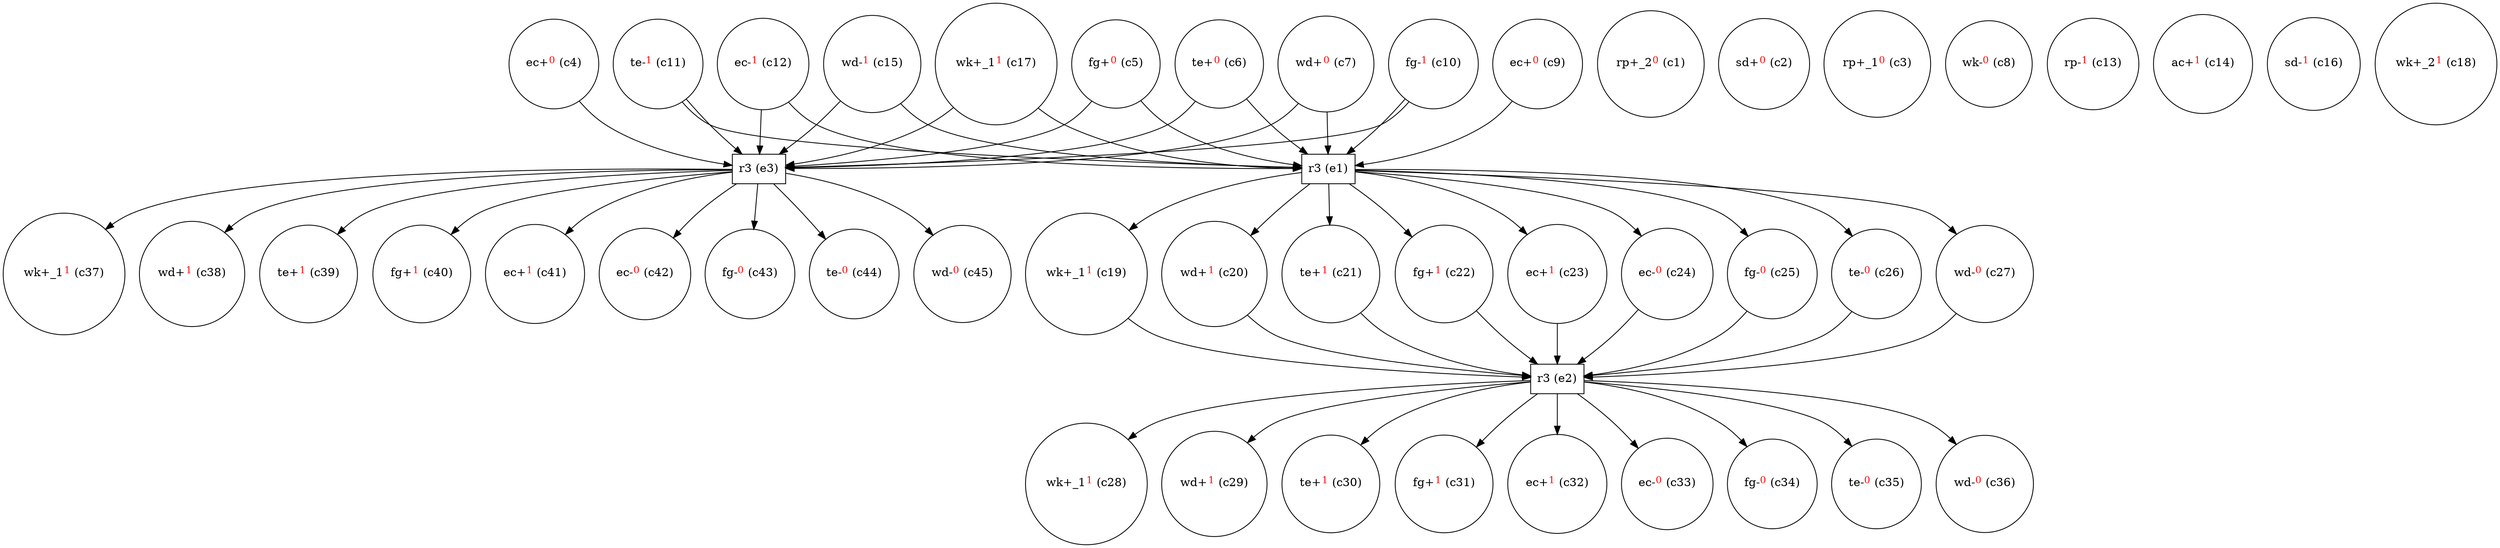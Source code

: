digraph test {
  c4 -> e3;
  c5 -> e3;
  c5 -> e1;
  c6 -> e3;
  c6 -> e1;
  c7 -> e3;
  c7 -> e1;
  c9 -> e1;
  c10 -> e3;
  c10 -> e1;
  c11 -> e3;
  c11 -> e1;
  c12 -> e3;
  c12 -> e1;
  c15 -> e3;
  c15 -> e1;
  c17 -> e3;
  c17 -> e1;
  e1 -> c19;
  c19 -> e2;
  e1 -> c20;
  c20 -> e2;
  e1 -> c21;
  c21 -> e2;
  e1 -> c22;
  c22 -> e2;
  e1 -> c23;
  c23 -> e2;
  e1 -> c24;
  c24 -> e2;
  e1 -> c25;
  c25 -> e2;
  e1 -> c26;
  c26 -> e2;
  e1 -> c27;
  c27 -> e2;
  e2 -> c28;
  e2 -> c29;
  e2 -> c30;
  e2 -> c31;
  e2 -> c32;
  e2 -> c33;
  e2 -> c34;
  e2 -> c35;
  e2 -> c36;
  e3 -> c37;
  e3 -> c38;
  e3 -> c39;
  e3 -> c40;
  e3 -> c41;
  e3 -> c42;
  e3 -> c43;
  e3 -> c44;
  e3 -> c45;
  c1 [label= <rp+_2<FONT COLOR="red"><SUP>0</SUP></FONT>&nbsp;(c1)> shape=circle];
  c2 [label= <sd+<FONT COLOR="red"><SUP>0</SUP></FONT>&nbsp;(c2)> shape=circle];
  c3 [label= <rp+_1<FONT COLOR="red"><SUP>0</SUP></FONT>&nbsp;(c3)> shape=circle];
  c4 [label= <ec+<FONT COLOR="red"><SUP>0</SUP></FONT>&nbsp;(c4)> shape=circle];
  c5 [label= <fg+<FONT COLOR="red"><SUP>0</SUP></FONT>&nbsp;(c5)> shape=circle];
  c6 [label= <te+<FONT COLOR="red"><SUP>0</SUP></FONT>&nbsp;(c6)> shape=circle];
  c7 [label= <wd+<FONT COLOR="red"><SUP>0</SUP></FONT>&nbsp;(c7)> shape=circle];
  c8 [label= <wk-<FONT COLOR="red"><SUP>0</SUP></FONT>&nbsp;(c8)> shape=circle];
  c9 [label= <ec+<FONT COLOR="red"><SUP>0</SUP></FONT>&nbsp;(c9)> shape=circle];
  c10 [label= <fg-<FONT COLOR="red"><SUP>1</SUP></FONT>&nbsp;(c10)> shape=circle];
  c11 [label= <te-<FONT COLOR="red"><SUP>1</SUP></FONT>&nbsp;(c11)> shape=circle];
  c12 [label= <ec-<FONT COLOR="red"><SUP>1</SUP></FONT>&nbsp;(c12)> shape=circle];
  c13 [label= <rp-<FONT COLOR="red"><SUP>1</SUP></FONT>&nbsp;(c13)> shape=circle];
  c14 [label= <ac+<FONT COLOR="red"><SUP>1</SUP></FONT>&nbsp;(c14)> shape=circle];
  c15 [label= <wd-<FONT COLOR="red"><SUP>1</SUP></FONT>&nbsp;(c15)> shape=circle];
  c16 [label= <sd-<FONT COLOR="red"><SUP>1</SUP></FONT>&nbsp;(c16)> shape=circle];
  c17 [label= <wk+_1<FONT COLOR="red"><SUP>1</SUP></FONT>&nbsp;(c17)> shape=circle];
  c18 [label= <wk+_2<FONT COLOR="red"><SUP>1</SUP></FONT>&nbsp;(c18)> shape=circle];
  c19 [label= <wk+_1<FONT COLOR="red"><SUP>1</SUP></FONT>&nbsp;(c19)> shape=circle];
  c20 [label= <wd+<FONT COLOR="red"><SUP>1</SUP></FONT>&nbsp;(c20)> shape=circle];
  c21 [label= <te+<FONT COLOR="red"><SUP>1</SUP></FONT>&nbsp;(c21)> shape=circle];
  c22 [label= <fg+<FONT COLOR="red"><SUP>1</SUP></FONT>&nbsp;(c22)> shape=circle];
  c23 [label= <ec+<FONT COLOR="red"><SUP>1</SUP></FONT>&nbsp;(c23)> shape=circle];
  c24 [label= <ec-<FONT COLOR="red"><SUP>0</SUP></FONT>&nbsp;(c24)> shape=circle];
  c25 [label= <fg-<FONT COLOR="red"><SUP>0</SUP></FONT>&nbsp;(c25)> shape=circle];
  c26 [label= <te-<FONT COLOR="red"><SUP>0</SUP></FONT>&nbsp;(c26)> shape=circle];
  c27 [label= <wd-<FONT COLOR="red"><SUP>0</SUP></FONT>&nbsp;(c27)> shape=circle];
  c28 [label= <wk+_1<FONT COLOR="red"><SUP>1</SUP></FONT>&nbsp;(c28)> shape=circle];
  c29 [label= <wd+<FONT COLOR="red"><SUP>1</SUP></FONT>&nbsp;(c29)> shape=circle];
  c30 [label= <te+<FONT COLOR="red"><SUP>1</SUP></FONT>&nbsp;(c30)> shape=circle];
  c31 [label= <fg+<FONT COLOR="red"><SUP>1</SUP></FONT>&nbsp;(c31)> shape=circle];
  c32 [label= <ec+<FONT COLOR="red"><SUP>1</SUP></FONT>&nbsp;(c32)> shape=circle];
  c33 [label= <ec-<FONT COLOR="red"><SUP>0</SUP></FONT>&nbsp;(c33)> shape=circle];
  c34 [label= <fg-<FONT COLOR="red"><SUP>0</SUP></FONT>&nbsp;(c34)> shape=circle];
  c35 [label= <te-<FONT COLOR="red"><SUP>0</SUP></FONT>&nbsp;(c35)> shape=circle];
  c36 [label= <wd-<FONT COLOR="red"><SUP>0</SUP></FONT>&nbsp;(c36)> shape=circle];
  c37 [label= <wk+_1<FONT COLOR="red"><SUP>1</SUP></FONT>&nbsp;(c37)> shape=circle];
  c38 [label= <wd+<FONT COLOR="red"><SUP>1</SUP></FONT>&nbsp;(c38)> shape=circle];
  c39 [label= <te+<FONT COLOR="red"><SUP>1</SUP></FONT>&nbsp;(c39)> shape=circle];
  c40 [label= <fg+<FONT COLOR="red"><SUP>1</SUP></FONT>&nbsp;(c40)> shape=circle];
  c41 [label= <ec+<FONT COLOR="red"><SUP>1</SUP></FONT>&nbsp;(c41)> shape=circle];
  c42 [label= <ec-<FONT COLOR="red"><SUP>0</SUP></FONT>&nbsp;(c42)> shape=circle];
  c43 [label= <fg-<FONT COLOR="red"><SUP>0</SUP></FONT>&nbsp;(c43)> shape=circle];
  c44 [label= <te-<FONT COLOR="red"><SUP>0</SUP></FONT>&nbsp;(c44)> shape=circle];
  c45 [label= <wd-<FONT COLOR="red"><SUP>0</SUP></FONT>&nbsp;(c45)> shape=circle];
  e1 [label="r3 (e1)" shape=box];
  e2 [label="r3 (e2)" shape=box];
  e3 [label="r3 (e3)" shape=box];
}
